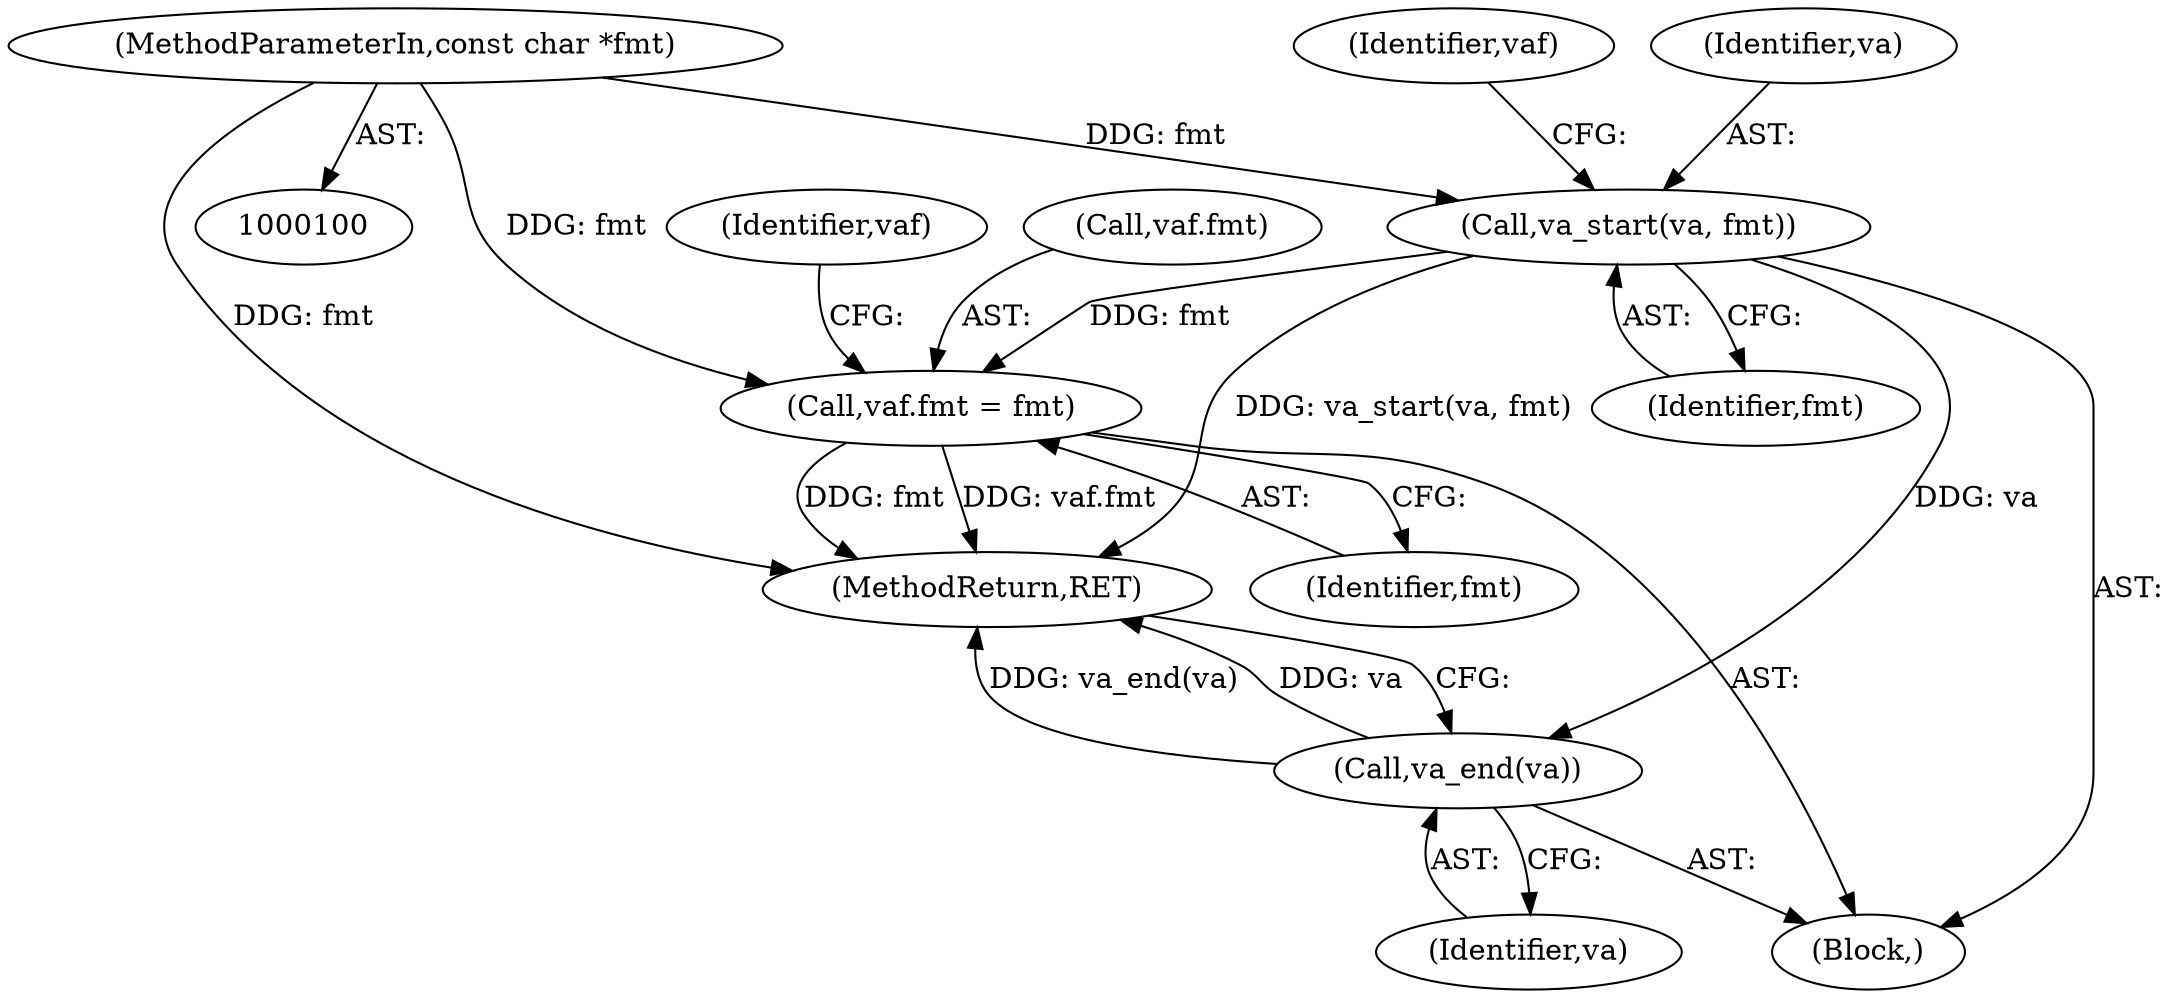digraph "0_linux_c09581a52765a85f19fc35340127396d5e3379cc@pointer" {
"1000104" [label="(MethodParameterIn,const char *fmt)"];
"1000121" [label="(Call,va_start(va, fmt))"];
"1000124" [label="(Call,vaf.fmt = fmt)"];
"1000166" [label="(Call,va_end(va))"];
"1000128" [label="(Identifier,fmt)"];
"1000131" [label="(Identifier,vaf)"];
"1000126" [label="(Identifier,vaf)"];
"1000168" [label="(MethodReturn,RET)"];
"1000104" [label="(MethodParameterIn,const char *fmt)"];
"1000166" [label="(Call,va_end(va))"];
"1000121" [label="(Call,va_start(va, fmt))"];
"1000124" [label="(Call,vaf.fmt = fmt)"];
"1000125" [label="(Call,vaf.fmt)"];
"1000167" [label="(Identifier,va)"];
"1000123" [label="(Identifier,fmt)"];
"1000105" [label="(Block,)"];
"1000122" [label="(Identifier,va)"];
"1000104" -> "1000100"  [label="AST: "];
"1000104" -> "1000168"  [label="DDG: fmt"];
"1000104" -> "1000121"  [label="DDG: fmt"];
"1000104" -> "1000124"  [label="DDG: fmt"];
"1000121" -> "1000105"  [label="AST: "];
"1000121" -> "1000123"  [label="CFG: "];
"1000122" -> "1000121"  [label="AST: "];
"1000123" -> "1000121"  [label="AST: "];
"1000126" -> "1000121"  [label="CFG: "];
"1000121" -> "1000168"  [label="DDG: va_start(va, fmt)"];
"1000121" -> "1000124"  [label="DDG: fmt"];
"1000121" -> "1000166"  [label="DDG: va"];
"1000124" -> "1000105"  [label="AST: "];
"1000124" -> "1000128"  [label="CFG: "];
"1000125" -> "1000124"  [label="AST: "];
"1000128" -> "1000124"  [label="AST: "];
"1000131" -> "1000124"  [label="CFG: "];
"1000124" -> "1000168"  [label="DDG: vaf.fmt"];
"1000124" -> "1000168"  [label="DDG: fmt"];
"1000166" -> "1000105"  [label="AST: "];
"1000166" -> "1000167"  [label="CFG: "];
"1000167" -> "1000166"  [label="AST: "];
"1000168" -> "1000166"  [label="CFG: "];
"1000166" -> "1000168"  [label="DDG: va_end(va)"];
"1000166" -> "1000168"  [label="DDG: va"];
}
